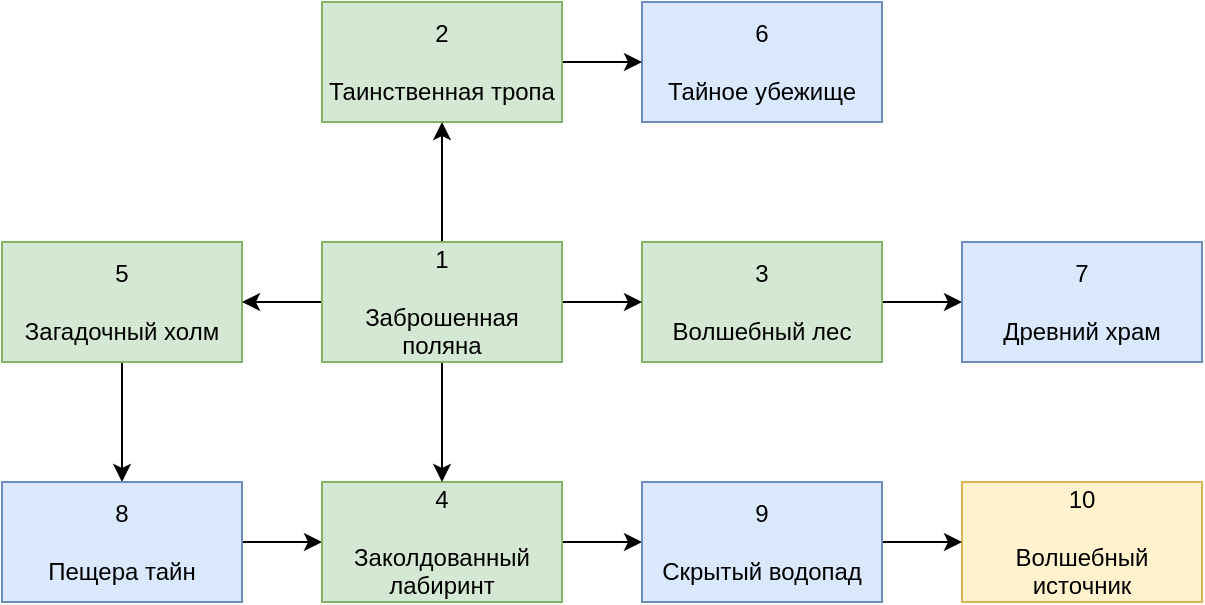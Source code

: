 <mxfile version="24.0.4" type="github">
  <diagram id="C5RBs43oDa-KdzZeNtuy" name="Page-1">
    <mxGraphModel dx="880" dy="441" grid="1" gridSize="10" guides="1" tooltips="1" connect="1" arrows="1" fold="1" page="1" pageScale="1" pageWidth="827" pageHeight="1169" math="0" shadow="0">
      <root>
        <mxCell id="WIyWlLk6GJQsqaUBKTNV-0" />
        <mxCell id="WIyWlLk6GJQsqaUBKTNV-1" parent="WIyWlLk6GJQsqaUBKTNV-0" />
        <mxCell id="YHO9f03vg0b-DM3PuooL-0" value="&lt;div&gt;6&lt;br&gt;&lt;/div&gt;&lt;div&gt;&lt;br&gt;&lt;/div&gt;&lt;div&gt;Тайное убежище&lt;/div&gt;" style="rounded=0;whiteSpace=wrap;html=1;fillColor=#dae8fc;strokeColor=#6c8ebf;" vertex="1" parent="WIyWlLk6GJQsqaUBKTNV-1">
          <mxGeometry x="480" y="100" width="120" height="60" as="geometry" />
        </mxCell>
        <mxCell id="YHO9f03vg0b-DM3PuooL-19" style="edgeStyle=orthogonalEdgeStyle;rounded=0;orthogonalLoop=1;jettySize=auto;html=1;entryX=0;entryY=0.5;entryDx=0;entryDy=0;" edge="1" parent="WIyWlLk6GJQsqaUBKTNV-1" source="YHO9f03vg0b-DM3PuooL-1" target="YHO9f03vg0b-DM3PuooL-6">
          <mxGeometry relative="1" as="geometry" />
        </mxCell>
        <mxCell id="YHO9f03vg0b-DM3PuooL-1" value="&lt;div&gt;3&lt;/div&gt;&lt;div&gt;&lt;br&gt;&lt;/div&gt;&lt;div&gt;Волшебный лес&lt;/div&gt;" style="rounded=0;whiteSpace=wrap;html=1;fillColor=#d5e8d4;strokeColor=#82b366;" vertex="1" parent="WIyWlLk6GJQsqaUBKTNV-1">
          <mxGeometry x="480" y="220" width="120" height="60" as="geometry" />
        </mxCell>
        <mxCell id="YHO9f03vg0b-DM3PuooL-16" style="edgeStyle=orthogonalEdgeStyle;rounded=0;orthogonalLoop=1;jettySize=auto;html=1;entryX=0.5;entryY=0;entryDx=0;entryDy=0;" edge="1" parent="WIyWlLk6GJQsqaUBKTNV-1" source="YHO9f03vg0b-DM3PuooL-2" target="YHO9f03vg0b-DM3PuooL-3">
          <mxGeometry relative="1" as="geometry" />
        </mxCell>
        <mxCell id="YHO9f03vg0b-DM3PuooL-2" value="&lt;div&gt;5&lt;/div&gt;&lt;div&gt;&lt;br&gt;&lt;/div&gt;&lt;div&gt;Загадочный холм&lt;/div&gt;" style="rounded=0;whiteSpace=wrap;html=1;fillColor=#d5e8d4;strokeColor=#82b366;" vertex="1" parent="WIyWlLk6GJQsqaUBKTNV-1">
          <mxGeometry x="160" y="220" width="120" height="60" as="geometry" />
        </mxCell>
        <mxCell id="YHO9f03vg0b-DM3PuooL-17" style="edgeStyle=orthogonalEdgeStyle;rounded=0;orthogonalLoop=1;jettySize=auto;html=1;exitX=1;exitY=0.5;exitDx=0;exitDy=0;entryX=0;entryY=0.5;entryDx=0;entryDy=0;" edge="1" parent="WIyWlLk6GJQsqaUBKTNV-1" source="YHO9f03vg0b-DM3PuooL-3" target="YHO9f03vg0b-DM3PuooL-4">
          <mxGeometry relative="1" as="geometry" />
        </mxCell>
        <mxCell id="YHO9f03vg0b-DM3PuooL-3" value="&lt;div&gt;8&lt;/div&gt;&lt;div&gt;&lt;br&gt;&lt;/div&gt;&lt;div&gt;Пещера тайн&lt;/div&gt;" style="rounded=0;whiteSpace=wrap;html=1;fillColor=#dae8fc;strokeColor=#6c8ebf;" vertex="1" parent="WIyWlLk6GJQsqaUBKTNV-1">
          <mxGeometry x="160" y="340" width="120" height="60" as="geometry" />
        </mxCell>
        <mxCell id="YHO9f03vg0b-DM3PuooL-10" style="edgeStyle=orthogonalEdgeStyle;rounded=0;orthogonalLoop=1;jettySize=auto;html=1;exitX=1;exitY=0.5;exitDx=0;exitDy=0;entryX=0;entryY=0.5;entryDx=0;entryDy=0;" edge="1" parent="WIyWlLk6GJQsqaUBKTNV-1" source="YHO9f03vg0b-DM3PuooL-4" target="YHO9f03vg0b-DM3PuooL-7">
          <mxGeometry relative="1" as="geometry" />
        </mxCell>
        <mxCell id="YHO9f03vg0b-DM3PuooL-4" value="&lt;div&gt;4&lt;/div&gt;&lt;div&gt;&lt;br&gt;&lt;/div&gt;&lt;div&gt;Заколдованный лабиринт&lt;/div&gt;" style="rounded=0;whiteSpace=wrap;html=1;fillColor=#d5e8d4;strokeColor=#82b366;" vertex="1" parent="WIyWlLk6GJQsqaUBKTNV-1">
          <mxGeometry x="320" y="340" width="120" height="60" as="geometry" />
        </mxCell>
        <mxCell id="YHO9f03vg0b-DM3PuooL-5" value="&lt;div&gt;10&lt;/div&gt;&lt;div&gt;&lt;br&gt;&lt;/div&gt;&lt;div&gt;Волшебный источник&lt;/div&gt;" style="rounded=0;whiteSpace=wrap;html=1;fillColor=#fff2cc;strokeColor=#d6b656;" vertex="1" parent="WIyWlLk6GJQsqaUBKTNV-1">
          <mxGeometry x="640" y="340" width="120" height="60" as="geometry" />
        </mxCell>
        <mxCell id="YHO9f03vg0b-DM3PuooL-6" value="&lt;div&gt;7&lt;/div&gt;&lt;div&gt;&lt;br&gt;&lt;/div&gt;&lt;div&gt;Древний храм&lt;/div&gt;" style="rounded=0;whiteSpace=wrap;html=1;fillColor=#dae8fc;strokeColor=#6c8ebf;" vertex="1" parent="WIyWlLk6GJQsqaUBKTNV-1">
          <mxGeometry x="640" y="220" width="120" height="60" as="geometry" />
        </mxCell>
        <mxCell id="YHO9f03vg0b-DM3PuooL-11" style="edgeStyle=orthogonalEdgeStyle;rounded=0;orthogonalLoop=1;jettySize=auto;html=1;exitX=1;exitY=0.5;exitDx=0;exitDy=0;entryX=0;entryY=0.5;entryDx=0;entryDy=0;" edge="1" parent="WIyWlLk6GJQsqaUBKTNV-1" source="YHO9f03vg0b-DM3PuooL-7" target="YHO9f03vg0b-DM3PuooL-5">
          <mxGeometry relative="1" as="geometry" />
        </mxCell>
        <mxCell id="YHO9f03vg0b-DM3PuooL-7" value="&lt;div&gt;9&lt;/div&gt;&lt;div&gt;&lt;br&gt;&lt;/div&gt;&lt;div&gt;Скрытый водопад&lt;/div&gt;" style="rounded=0;whiteSpace=wrap;html=1;fillColor=#dae8fc;strokeColor=#6c8ebf;" vertex="1" parent="WIyWlLk6GJQsqaUBKTNV-1">
          <mxGeometry x="480" y="340" width="120" height="60" as="geometry" />
        </mxCell>
        <mxCell id="YHO9f03vg0b-DM3PuooL-21" style="edgeStyle=orthogonalEdgeStyle;rounded=0;orthogonalLoop=1;jettySize=auto;html=1;entryX=0;entryY=0.5;entryDx=0;entryDy=0;" edge="1" parent="WIyWlLk6GJQsqaUBKTNV-1" source="YHO9f03vg0b-DM3PuooL-8" target="YHO9f03vg0b-DM3PuooL-0">
          <mxGeometry relative="1" as="geometry" />
        </mxCell>
        <mxCell id="YHO9f03vg0b-DM3PuooL-8" value="&lt;div&gt;2&lt;/div&gt;&lt;div&gt;&lt;br&gt;&lt;/div&gt;&lt;div&gt;Таинственная тропа&lt;/div&gt;" style="rounded=0;whiteSpace=wrap;html=1;fillColor=#d5e8d4;strokeColor=#82b366;" vertex="1" parent="WIyWlLk6GJQsqaUBKTNV-1">
          <mxGeometry x="320" y="100" width="120" height="60" as="geometry" />
        </mxCell>
        <mxCell id="YHO9f03vg0b-DM3PuooL-12" style="edgeStyle=orthogonalEdgeStyle;rounded=0;orthogonalLoop=1;jettySize=auto;html=1;entryX=0.5;entryY=0;entryDx=0;entryDy=0;" edge="1" parent="WIyWlLk6GJQsqaUBKTNV-1" source="YHO9f03vg0b-DM3PuooL-9" target="YHO9f03vg0b-DM3PuooL-4">
          <mxGeometry relative="1" as="geometry" />
        </mxCell>
        <mxCell id="YHO9f03vg0b-DM3PuooL-14" style="edgeStyle=orthogonalEdgeStyle;rounded=0;orthogonalLoop=1;jettySize=auto;html=1;exitX=0;exitY=0.5;exitDx=0;exitDy=0;entryX=1;entryY=0.5;entryDx=0;entryDy=0;" edge="1" parent="WIyWlLk6GJQsqaUBKTNV-1" source="YHO9f03vg0b-DM3PuooL-9" target="YHO9f03vg0b-DM3PuooL-2">
          <mxGeometry relative="1" as="geometry" />
        </mxCell>
        <mxCell id="YHO9f03vg0b-DM3PuooL-18" style="edgeStyle=orthogonalEdgeStyle;rounded=0;orthogonalLoop=1;jettySize=auto;html=1;entryX=0;entryY=0.5;entryDx=0;entryDy=0;" edge="1" parent="WIyWlLk6GJQsqaUBKTNV-1" source="YHO9f03vg0b-DM3PuooL-9" target="YHO9f03vg0b-DM3PuooL-1">
          <mxGeometry relative="1" as="geometry" />
        </mxCell>
        <mxCell id="YHO9f03vg0b-DM3PuooL-20" style="edgeStyle=orthogonalEdgeStyle;rounded=0;orthogonalLoop=1;jettySize=auto;html=1;entryX=0.5;entryY=1;entryDx=0;entryDy=0;" edge="1" parent="WIyWlLk6GJQsqaUBKTNV-1" source="YHO9f03vg0b-DM3PuooL-9" target="YHO9f03vg0b-DM3PuooL-8">
          <mxGeometry relative="1" as="geometry" />
        </mxCell>
        <mxCell id="YHO9f03vg0b-DM3PuooL-9" value="&lt;div&gt;1&lt;/div&gt;&lt;div&gt;&lt;br&gt;&lt;/div&gt;&lt;div&gt;Заброшенная поляна&lt;/div&gt;" style="rounded=0;whiteSpace=wrap;html=1;fillColor=#d5e8d4;strokeColor=#82b366;" vertex="1" parent="WIyWlLk6GJQsqaUBKTNV-1">
          <mxGeometry x="320" y="220" width="120" height="60" as="geometry" />
        </mxCell>
      </root>
    </mxGraphModel>
  </diagram>
</mxfile>
